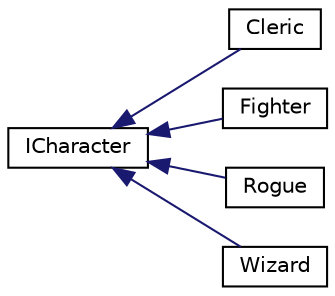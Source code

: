 digraph "Graphical Class Hierarchy"
{
 // LATEX_PDF_SIZE
  edge [fontname="Helvetica",fontsize="10",labelfontname="Helvetica",labelfontsize="10"];
  node [fontname="Helvetica",fontsize="10",shape=record];
  rankdir="LR";
  Node0 [label="ICharacter",height=0.2,width=0.4,color="black", fillcolor="white", style="filled",URL="$classICharacter.html",tooltip=" "];
  Node0 -> Node1 [dir="back",color="midnightblue",fontsize="10",style="solid",fontname="Helvetica"];
  Node1 [label="Cleric",height=0.2,width=0.4,color="black", fillcolor="white", style="filled",URL="$classCleric.html",tooltip=" "];
  Node0 -> Node2 [dir="back",color="midnightblue",fontsize="10",style="solid",fontname="Helvetica"];
  Node2 [label="Fighter",height=0.2,width=0.4,color="black", fillcolor="white", style="filled",URL="$classFighter.html",tooltip=" "];
  Node0 -> Node3 [dir="back",color="midnightblue",fontsize="10",style="solid",fontname="Helvetica"];
  Node3 [label="Rogue",height=0.2,width=0.4,color="black", fillcolor="white", style="filled",URL="$classRogue.html",tooltip=" "];
  Node0 -> Node4 [dir="back",color="midnightblue",fontsize="10",style="solid",fontname="Helvetica"];
  Node4 [label="Wizard",height=0.2,width=0.4,color="black", fillcolor="white", style="filled",URL="$classWizard.html",tooltip=" "];
}
